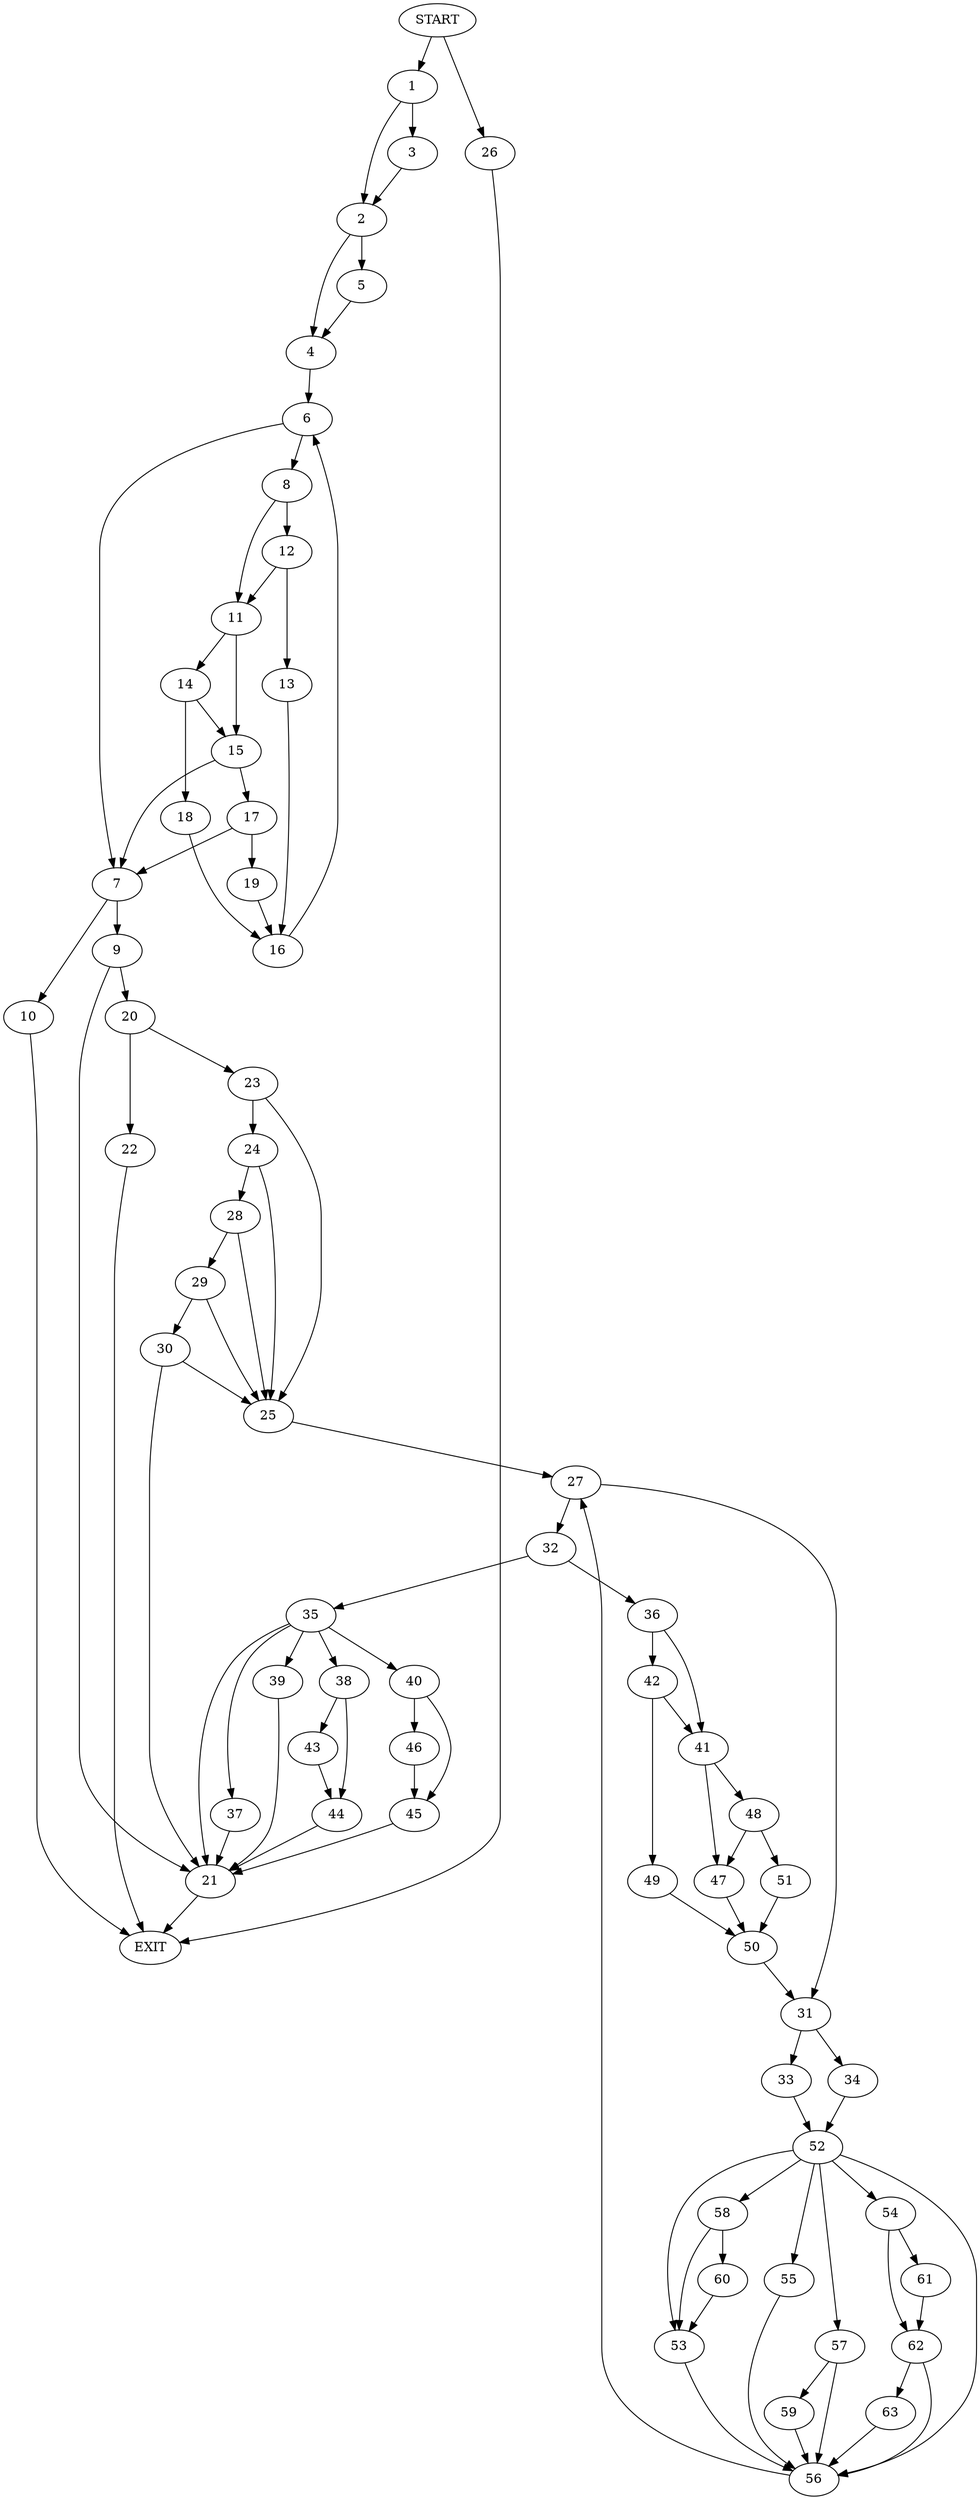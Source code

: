 digraph {
0 [label="START"]
64 [label="EXIT"]
0 -> 1
1 -> 2
1 -> 3
3 -> 2
2 -> 4
2 -> 5
4 -> 6
5 -> 4
6 -> 7
6 -> 8
7 -> 9
7 -> 10
8 -> 11
8 -> 12
12 -> 11
12 -> 13
11 -> 14
11 -> 15
13 -> 16
16 -> 6
15 -> 7
15 -> 17
14 -> 15
14 -> 18
18 -> 16
17 -> 7
17 -> 19
19 -> 16
9 -> 20
9 -> 21
10 -> 64
21 -> 64
20 -> 22
20 -> 23
22 -> 64
23 -> 24
23 -> 25
0 -> 26
26 -> 64
25 -> 27
24 -> 28
24 -> 25
28 -> 29
28 -> 25
29 -> 25
29 -> 30
30 -> 25
30 -> 21
27 -> 31
27 -> 32
31 -> 33
31 -> 34
32 -> 35
32 -> 36
35 -> 37
35 -> 38
35 -> 39
35 -> 40
35 -> 21
36 -> 41
36 -> 42
39 -> 21
38 -> 43
38 -> 44
37 -> 21
40 -> 45
40 -> 46
41 -> 47
41 -> 48
42 -> 41
42 -> 49
49 -> 50
50 -> 31
48 -> 47
48 -> 51
47 -> 50
51 -> 50
34 -> 52
33 -> 52
52 -> 53
52 -> 54
52 -> 55
52 -> 56
52 -> 57
52 -> 58
57 -> 59
57 -> 56
53 -> 56
58 -> 53
58 -> 60
56 -> 27
54 -> 61
54 -> 62
55 -> 56
59 -> 56
61 -> 62
62 -> 56
62 -> 63
63 -> 56
60 -> 53
46 -> 45
45 -> 21
44 -> 21
43 -> 44
}
